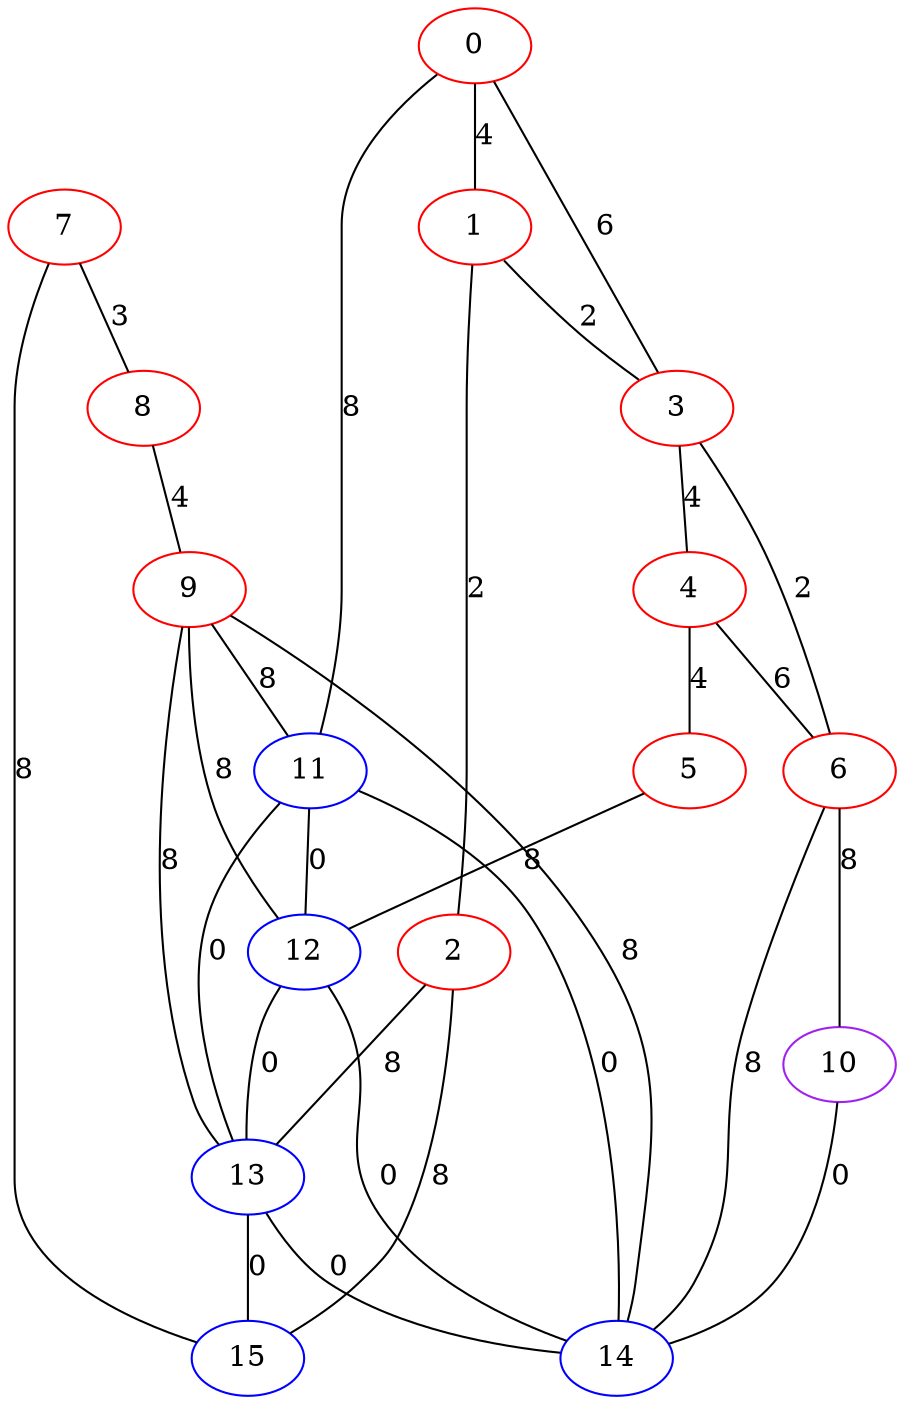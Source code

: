 graph "" {
0 [color=red, weight=1];
1 [color=red, weight=1];
2 [color=red, weight=1];
3 [color=red, weight=1];
4 [color=red, weight=1];
5 [color=red, weight=1];
6 [color=red, weight=1];
7 [color=red, weight=1];
8 [color=red, weight=1];
9 [color=red, weight=1];
10 [color=purple, weight=4];
11 [color=blue, weight=3];
12 [color=blue, weight=3];
13 [color=blue, weight=3];
14 [color=blue, weight=3];
15 [color=blue, weight=3];
0 -- 11  [key=0, label=8];
0 -- 1  [key=0, label=4];
0 -- 3  [key=0, label=6];
1 -- 2  [key=0, label=2];
1 -- 3  [key=0, label=2];
2 -- 13  [key=0, label=8];
2 -- 15  [key=0, label=8];
3 -- 4  [key=0, label=4];
3 -- 6  [key=0, label=2];
4 -- 5  [key=0, label=4];
4 -- 6  [key=0, label=6];
5 -- 12  [key=0, label=8];
6 -- 10  [key=0, label=8];
6 -- 14  [key=0, label=8];
7 -- 8  [key=0, label=3];
7 -- 15  [key=0, label=8];
8 -- 9  [key=0, label=4];
9 -- 11  [key=0, label=8];
9 -- 12  [key=0, label=8];
9 -- 13  [key=0, label=8];
9 -- 14  [key=0, label=8];
10 -- 14  [key=0, label=0];
11 -- 12  [key=0, label=0];
11 -- 13  [key=0, label=0];
11 -- 14  [key=0, label=0];
12 -- 13  [key=0, label=0];
12 -- 14  [key=0, label=0];
13 -- 14  [key=0, label=0];
13 -- 15  [key=0, label=0];
}
